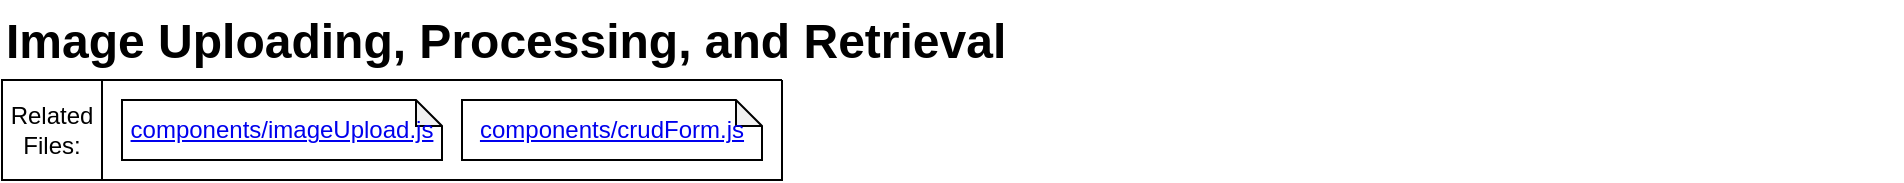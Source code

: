 <mxfile version="26.2.13">
  <diagram name="Page-1" id="mbChfrpj_03X7HOuWew1">
    <mxGraphModel dx="1239" dy="737" grid="1" gridSize="10" guides="1" tooltips="1" connect="1" arrows="1" fold="1" page="1" pageScale="1" pageWidth="850" pageHeight="1100" math="0" shadow="0">
      <root>
        <mxCell id="0" />
        <mxCell id="1" parent="0" />
        <mxCell id="zgXaqDFCprnik5w3uI3C-1" value="&lt;h1 style=&quot;margin-top: 0px;&quot;&gt;Image Uploading, Processing, and Retrieval&lt;/h1&gt;" style="text;html=1;whiteSpace=wrap;overflow=hidden;rounded=0;" vertex="1" parent="1">
          <mxGeometry x="10" y="10" width="950" height="40" as="geometry" />
        </mxCell>
        <mxCell id="zgXaqDFCprnik5w3uI3C-2" value="Related Files:" style="whiteSpace=wrap;html=1;aspect=fixed;" vertex="1" parent="1">
          <mxGeometry x="10" y="50" width="50" height="50" as="geometry" />
        </mxCell>
        <mxCell id="zgXaqDFCprnik5w3uI3C-3" value="" style="swimlane;startSize=0;" vertex="1" parent="1">
          <mxGeometry x="60" y="50" width="340" height="50" as="geometry">
            <mxRectangle x="60" y="50" width="50" height="40" as="alternateBounds" />
          </mxGeometry>
        </mxCell>
        <mxCell id="zgXaqDFCprnik5w3uI3C-4" value="&lt;a href=&quot;https://github.com/macglencoe/EmporiumWebsite/blob/cms/components/imageUpload.js&quot;&gt;components/imageUpload.js&lt;/a&gt;" style="shape=note;whiteSpace=wrap;html=1;backgroundOutline=1;darkOpacity=0.05;size=13;" vertex="1" parent="zgXaqDFCprnik5w3uI3C-3">
          <mxGeometry x="10" y="10" width="160" height="30" as="geometry" />
        </mxCell>
        <mxCell id="zgXaqDFCprnik5w3uI3C-5" value="&lt;a href=&quot;https://github.com/macglencoe/EmporiumWebsite/blob/cms/components/crudForm.js&quot;&gt;components/crudForm.js&lt;/a&gt;" style="shape=note;whiteSpace=wrap;html=1;backgroundOutline=1;darkOpacity=0.05;size=13;" vertex="1" parent="zgXaqDFCprnik5w3uI3C-3">
          <mxGeometry x="180" y="10" width="150" height="30" as="geometry" />
        </mxCell>
      </root>
    </mxGraphModel>
  </diagram>
</mxfile>
